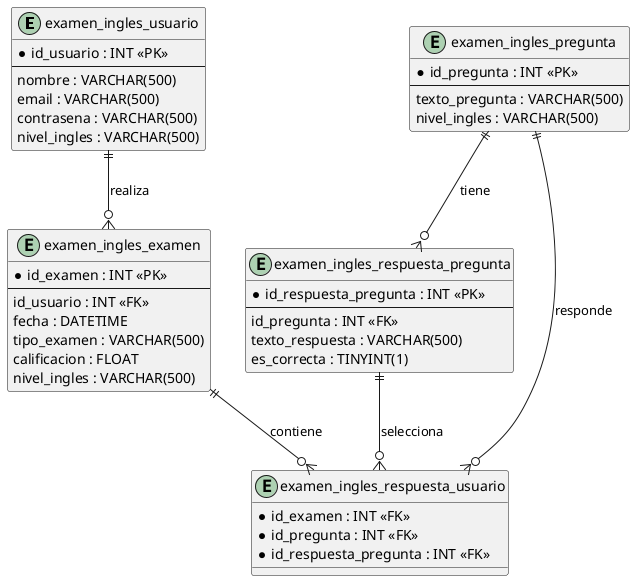 @startuml  examen de ingles

entity examen_ingles_usuario {
    * id_usuario : INT <<PK>>
    --
    nombre : VARCHAR(500)
    email : VARCHAR(500)
    contrasena : VARCHAR(500)
    nivel_ingles : VARCHAR(500)
}

entity examen_ingles_examen {
    * id_examen : INT <<PK>>
    --
    id_usuario : INT <<FK>>
    fecha : DATETIME
    tipo_examen : VARCHAR(500)
    calificacion : FLOAT
    nivel_ingles : VARCHAR(500)
}

entity examen_ingles_pregunta {
    * id_pregunta : INT <<PK>>
    --
    texto_pregunta : VARCHAR(500)
    nivel_ingles : VARCHAR(500)
}

entity examen_ingles_respuesta_pregunta {
    * id_respuesta_pregunta : INT <<PK>>
    --
    id_pregunta : INT <<FK>>
    texto_respuesta : VARCHAR(500)
    es_correcta : TINYINT(1)
}

entity examen_ingles_respuesta_usuario {
    * id_examen : INT <<FK>>
    * id_pregunta : INT <<FK>>
    * id_respuesta_pregunta : INT <<FK>>
}

examen_ingles_usuario ||--o{ examen_ingles_examen : realiza
examen_ingles_examen ||--o{ examen_ingles_respuesta_usuario : contiene
examen_ingles_pregunta ||--o{ examen_ingles_respuesta_pregunta : tiene
examen_ingles_pregunta ||--o{ examen_ingles_respuesta_usuario : responde
examen_ingles_respuesta_pregunta ||--o{ examen_ingles_respuesta_usuario : selecciona

@enduml

